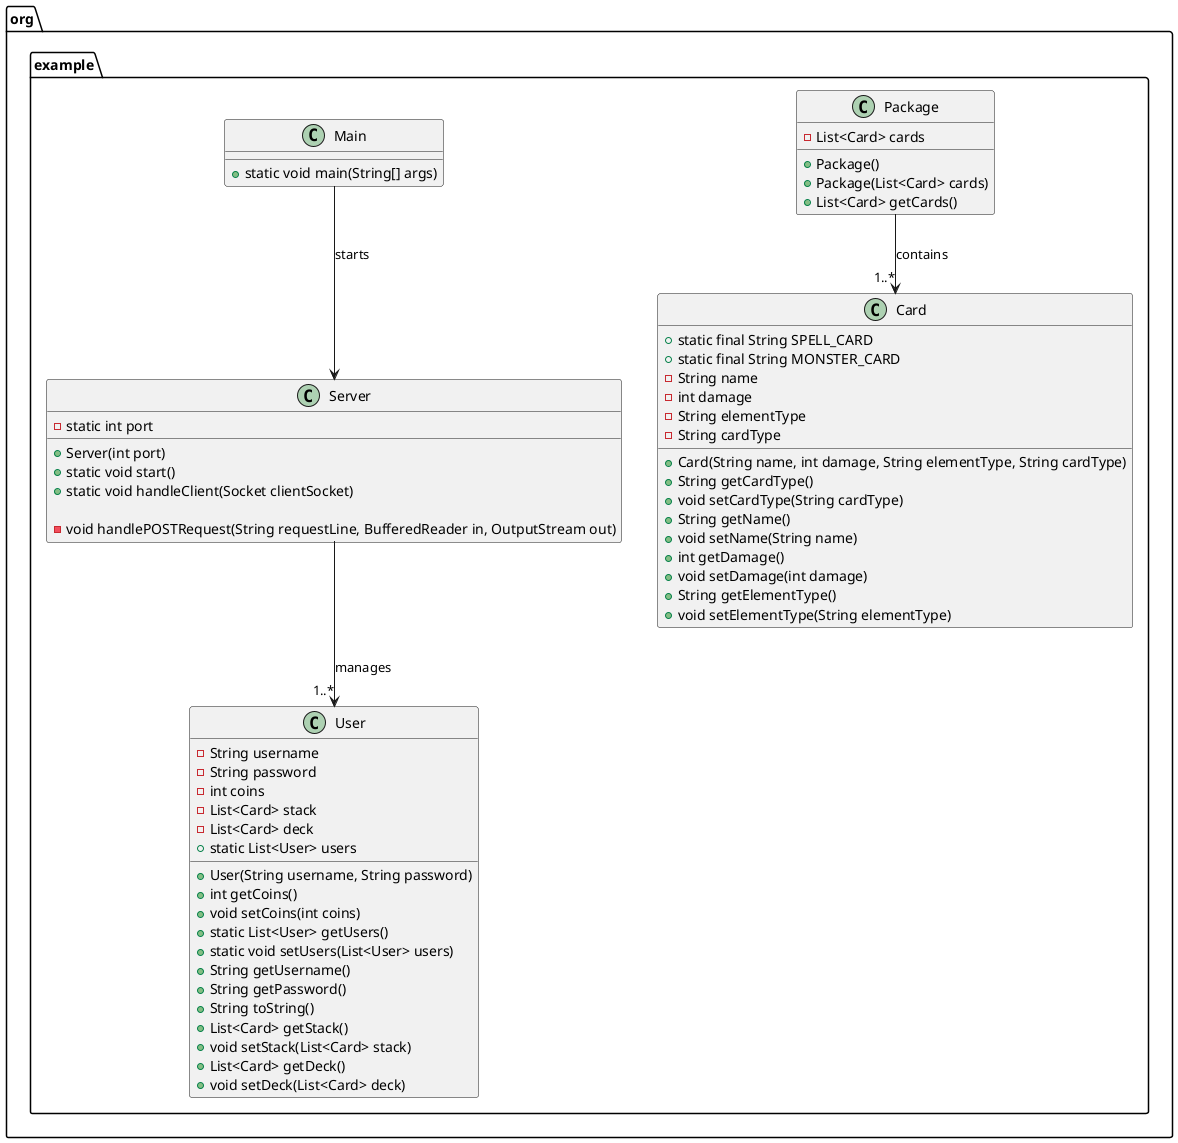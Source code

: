 @startuml

package org.example {

class User {
        - String username
        - String password
        - int coins
        - List<Card> stack
        - List<Card> deck
        + static List<User> users

        + User(String username, String password)
        + int getCoins()
        + void setCoins(int coins)
        + static List<User> getUsers()
        + static void setUsers(List<User> users)
        + String getUsername()
        + String getPassword()
        + String toString()
        + List<Card> getStack()
        + void setStack(List<Card> stack)
        + List<Card> getDeck()
        + void setDeck(List<Card> deck)
    }

  class Package {
      - List<Card> cards

      + Package()
      + Package(List<Card> cards)
      + List<Card> getCards()
    }

    Package --> "1..*" Card : contains

    class Server {
      - static int port

      + Server(int port)
      + static void start()
      + static void handleClient(Socket clientSocket)

      - void handlePOSTRequest(String requestLine, BufferedReader in, OutputStream out)
    }

    Server --> "1..*" User : manages

    class Main {
        + static void main(String[] args)
    }

Main --> Server : starts

class Card {
        + static final String SPELL_CARD
        + static final String MONSTER_CARD
        - String name
        - int damage
        - String elementType
        - String cardType

        + Card(String name, int damage, String elementType, String cardType)
        + String getCardType()
        + void setCardType(String cardType)
        + String getName()
        + void setName(String name)
        + int getDamage()
        + void setDamage(int damage)
        + String getElementType()
        + void setElementType(String elementType)
    }

}

@enduml
